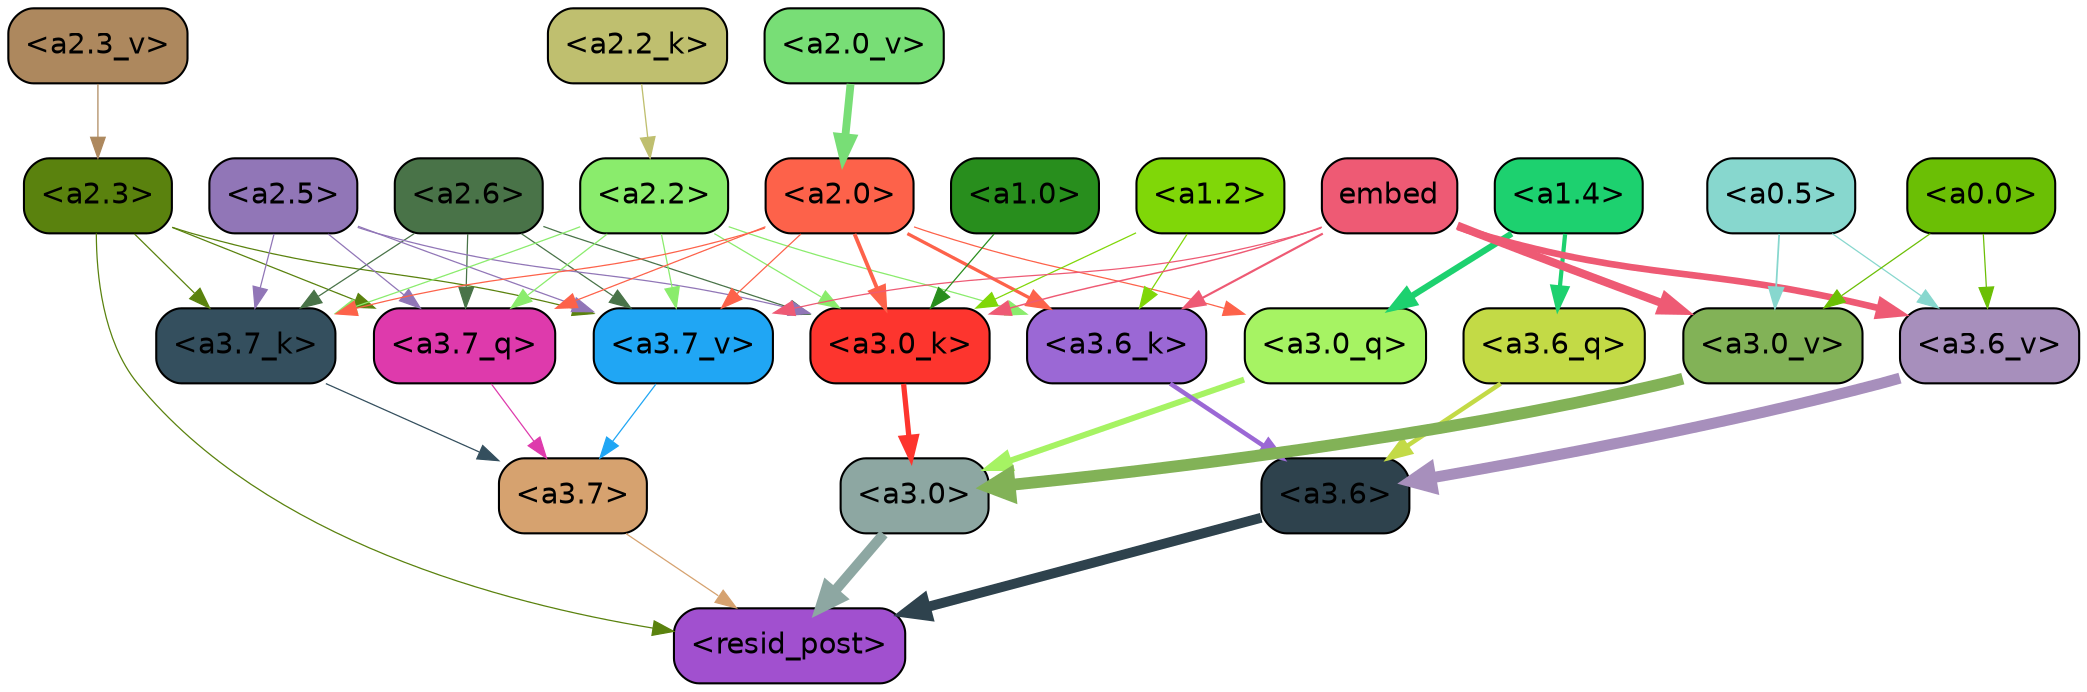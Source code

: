 strict digraph "" {
	graph [bgcolor=transparent,
		layout=dot,
		overlap=false,
		splines=true
	];
	"<a3.7>"	[color=black,
		fillcolor="#d6a26f",
		fontname=Helvetica,
		shape=box,
		style="filled, rounded"];
	"<resid_post>"	[color=black,
		fillcolor="#a150cf",
		fontname=Helvetica,
		shape=box,
		style="filled, rounded"];
	"<a3.7>" -> "<resid_post>"	[color="#d6a26f",
		penwidth=0.6];
	"<a3.6>"	[color=black,
		fillcolor="#2e424d",
		fontname=Helvetica,
		shape=box,
		style="filled, rounded"];
	"<a3.6>" -> "<resid_post>"	[color="#2e424d",
		penwidth=4.751592040061951];
	"<a3.0>"	[color=black,
		fillcolor="#8da7a2",
		fontname=Helvetica,
		shape=box,
		style="filled, rounded"];
	"<a3.0>" -> "<resid_post>"	[color="#8da7a2",
		penwidth=4.904066681861877];
	"<a2.3>"	[color=black,
		fillcolor="#5a820e",
		fontname=Helvetica,
		shape=box,
		style="filled, rounded"];
	"<a2.3>" -> "<resid_post>"	[color="#5a820e",
		penwidth=0.6];
	"<a3.7_q>"	[color=black,
		fillcolor="#de3aac",
		fontname=Helvetica,
		shape=box,
		style="filled, rounded"];
	"<a2.3>" -> "<a3.7_q>"	[color="#5a820e",
		penwidth=0.6];
	"<a3.7_k>"	[color=black,
		fillcolor="#344f5e",
		fontname=Helvetica,
		shape=box,
		style="filled, rounded"];
	"<a2.3>" -> "<a3.7_k>"	[color="#5a820e",
		penwidth=0.6];
	"<a3.7_v>"	[color=black,
		fillcolor="#20a6f4",
		fontname=Helvetica,
		shape=box,
		style="filled, rounded"];
	"<a2.3>" -> "<a3.7_v>"	[color="#5a820e",
		penwidth=0.6];
	"<a3.7_q>" -> "<a3.7>"	[color="#de3aac",
		penwidth=0.6];
	"<a3.6_q>"	[color=black,
		fillcolor="#c3da46",
		fontname=Helvetica,
		shape=box,
		style="filled, rounded"];
	"<a3.6_q>" -> "<a3.6>"	[color="#c3da46",
		penwidth=2.160832464694977];
	"<a3.0_q>"	[color=black,
		fillcolor="#a6f363",
		fontname=Helvetica,
		shape=box,
		style="filled, rounded"];
	"<a3.0_q>" -> "<a3.0>"	[color="#a6f363",
		penwidth=2.870753765106201];
	"<a3.7_k>" -> "<a3.7>"	[color="#344f5e",
		penwidth=0.6];
	"<a3.6_k>"	[color=black,
		fillcolor="#9b68d5",
		fontname=Helvetica,
		shape=box,
		style="filled, rounded"];
	"<a3.6_k>" -> "<a3.6>"	[color="#9b68d5",
		penwidth=2.13908451795578];
	"<a3.0_k>"	[color=black,
		fillcolor="#fd352e",
		fontname=Helvetica,
		shape=box,
		style="filled, rounded"];
	"<a3.0_k>" -> "<a3.0>"	[color="#fd352e",
		penwidth=2.520303964614868];
	"<a3.7_v>" -> "<a3.7>"	[color="#20a6f4",
		penwidth=0.6];
	"<a3.6_v>"	[color=black,
		fillcolor="#a78fbc",
		fontname=Helvetica,
		shape=box,
		style="filled, rounded"];
	"<a3.6_v>" -> "<a3.6>"	[color="#a78fbc",
		penwidth=5.297133803367615];
	"<a3.0_v>"	[color=black,
		fillcolor="#82b257",
		fontname=Helvetica,
		shape=box,
		style="filled, rounded"];
	"<a3.0_v>" -> "<a3.0>"	[color="#82b257",
		penwidth=5.680712580680847];
	"<a2.6>"	[color=black,
		fillcolor="#497348",
		fontname=Helvetica,
		shape=box,
		style="filled, rounded"];
	"<a2.6>" -> "<a3.7_q>"	[color="#497348",
		penwidth=0.6];
	"<a2.6>" -> "<a3.7_k>"	[color="#497348",
		penwidth=0.6];
	"<a2.6>" -> "<a3.0_k>"	[color="#497348",
		penwidth=0.6];
	"<a2.6>" -> "<a3.7_v>"	[color="#497348",
		penwidth=0.6];
	"<a2.5>"	[color=black,
		fillcolor="#9176b7",
		fontname=Helvetica,
		shape=box,
		style="filled, rounded"];
	"<a2.5>" -> "<a3.7_q>"	[color="#9176b7",
		penwidth=0.6];
	"<a2.5>" -> "<a3.7_k>"	[color="#9176b7",
		penwidth=0.6];
	"<a2.5>" -> "<a3.0_k>"	[color="#9176b7",
		penwidth=0.6];
	"<a2.5>" -> "<a3.7_v>"	[color="#9176b7",
		penwidth=0.6];
	"<a2.2>"	[color=black,
		fillcolor="#8aec6c",
		fontname=Helvetica,
		shape=box,
		style="filled, rounded"];
	"<a2.2>" -> "<a3.7_q>"	[color="#8aec6c",
		penwidth=0.6];
	"<a2.2>" -> "<a3.7_k>"	[color="#8aec6c",
		penwidth=0.6];
	"<a2.2>" -> "<a3.6_k>"	[color="#8aec6c",
		penwidth=0.6];
	"<a2.2>" -> "<a3.0_k>"	[color="#8aec6c",
		penwidth=0.6];
	"<a2.2>" -> "<a3.7_v>"	[color="#8aec6c",
		penwidth=0.6];
	"<a2.0>"	[color=black,
		fillcolor="#fd624a",
		fontname=Helvetica,
		shape=box,
		style="filled, rounded"];
	"<a2.0>" -> "<a3.7_q>"	[color="#fd624a",
		penwidth=0.6];
	"<a2.0>" -> "<a3.0_q>"	[color="#fd624a",
		penwidth=0.6];
	"<a2.0>" -> "<a3.7_k>"	[color="#fd624a",
		penwidth=0.6];
	"<a2.0>" -> "<a3.6_k>"	[color="#fd624a",
		penwidth=1.5897698998451233];
	"<a2.0>" -> "<a3.0_k>"	[color="#fd624a",
		penwidth=1.8405593037605286];
	"<a2.0>" -> "<a3.7_v>"	[color="#fd624a",
		penwidth=0.6];
	"<a1.4>"	[color=black,
		fillcolor="#1dd16f",
		fontname=Helvetica,
		shape=box,
		style="filled, rounded"];
	"<a1.4>" -> "<a3.6_q>"	[color="#1dd16f",
		penwidth=2.0260728895664215];
	"<a1.4>" -> "<a3.0_q>"	[color="#1dd16f",
		penwidth=3.0185627341270447];
	"<a1.2>"	[color=black,
		fillcolor="#80d708",
		fontname=Helvetica,
		shape=box,
		style="filled, rounded"];
	"<a1.2>" -> "<a3.6_k>"	[color="#80d708",
		penwidth=0.6];
	"<a1.2>" -> "<a3.0_k>"	[color="#80d708",
		penwidth=0.6];
	embed	[color=black,
		fillcolor="#ee5a74",
		fontname=Helvetica,
		shape=box,
		style="filled, rounded"];
	embed -> "<a3.6_k>"	[color="#ee5a74",
		penwidth=1.046662151813507];
	embed -> "<a3.0_k>"	[color="#ee5a74",
		penwidth=0.6995279788970947];
	embed -> "<a3.7_v>"	[color="#ee5a74",
		penwidth=0.6];
	embed -> "<a3.6_v>"	[color="#ee5a74",
		penwidth=3.1840110421180725];
	embed -> "<a3.0_v>"	[color="#ee5a74",
		penwidth=3.9005755856633186];
	"<a1.0>"	[color=black,
		fillcolor="#288e1d",
		fontname=Helvetica,
		shape=box,
		style="filled, rounded"];
	"<a1.0>" -> "<a3.0_k>"	[color="#288e1d",
		penwidth=0.6];
	"<a0.5>"	[color=black,
		fillcolor="#87d7ce",
		fontname=Helvetica,
		shape=box,
		style="filled, rounded"];
	"<a0.5>" -> "<a3.6_v>"	[color="#87d7ce",
		penwidth=0.6];
	"<a0.5>" -> "<a3.0_v>"	[color="#87d7ce",
		penwidth=0.8493617177009583];
	"<a0.0>"	[color=black,
		fillcolor="#6bbf05",
		fontname=Helvetica,
		shape=box,
		style="filled, rounded"];
	"<a0.0>" -> "<a3.6_v>"	[color="#6bbf05",
		penwidth=0.6];
	"<a0.0>" -> "<a3.0_v>"	[color="#6bbf05",
		penwidth=0.6];
	"<a2.2_k>"	[color=black,
		fillcolor="#bfbf6f",
		fontname=Helvetica,
		shape=box,
		style="filled, rounded"];
	"<a2.2_k>" -> "<a2.2>"	[color="#bfbf6f",
		penwidth=0.6304321400821209];
	"<a2.3_v>"	[color=black,
		fillcolor="#ad885e",
		fontname=Helvetica,
		shape=box,
		style="filled, rounded"];
	"<a2.3_v>" -> "<a2.3>"	[color="#ad885e",
		penwidth=0.6];
	"<a2.0_v>"	[color=black,
		fillcolor="#78de76",
		fontname=Helvetica,
		shape=box,
		style="filled, rounded"];
	"<a2.0_v>" -> "<a2.0>"	[color="#78de76",
		penwidth=3.781584322452545];
}
